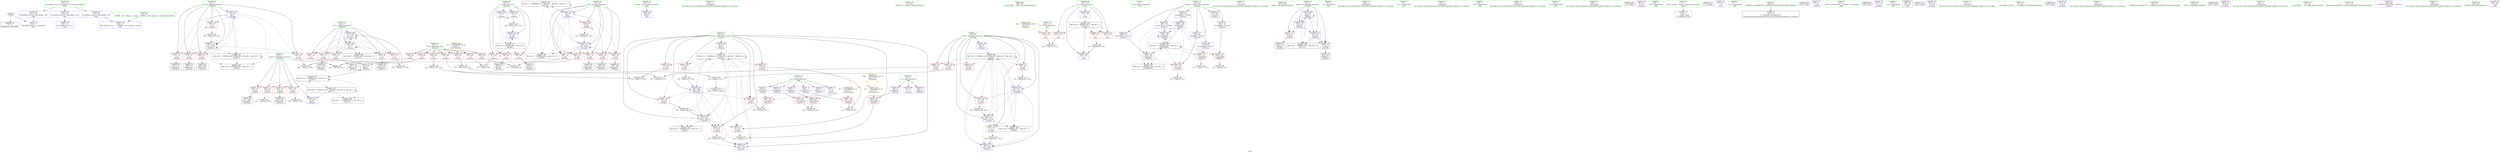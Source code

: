 digraph "SVFG" {
	label="SVFG";

	Node0x55d64bd9df20 [shape=record,color=grey,label="{NodeID: 0\nNullPtr}"];
	Node0x55d64bd9df20 -> Node0x55d64bdc18c0[style=solid];
	Node0x55d64bd9df20 -> Node0x55d64bdc8100[style=solid];
	Node0x55d64bddc060 [shape=record,color=black,label="{NodeID: 263\nMR_22V_6 = PHI(MR_22V_4, MR_22V_2, )\npts\{79 \}\n}"];
	Node0x55d64bdc9580 [shape=record,color=blue,label="{NodeID: 180\n310\<--85\nretval\<--\nmain\n}"];
	Node0x55d64bdc1180 [shape=record,color=red,label="{NodeID: 97\n127\<--60\n\<--N\n_Z5solvev\n}"];
	Node0x55d64bdc1180 -> Node0x55d64bdcecc0[style=solid];
	Node0x55d64bda2220 [shape=record,color=green,label="{NodeID: 14\n110\<--1\n\<--dummyObj\nCan only get source location for instruction, argument, global var or function.}"];
	Node0x55d64bde0a60 [shape=record,color=yellow,style=double,label="{NodeID: 277\n32V_1 = ENCHI(MR_32V_0)\npts\{10 13 \}\nFun[main]|{<s0>11|<s1>11}}"];
	Node0x55d64bde0a60:s0 -> Node0x55d64bde1820[style=dashed,color=red];
	Node0x55d64bde0a60:s1 -> Node0x55d64bde1930[style=dashed,color=red];
	Node0x55d64bdc0cc0 [shape=record,color=red,label="{NodeID: 111\n223\<--66\n\<--stars\n_Z5solvev\n}"];
	Node0x55d64bdc0cc0 -> Node0x55d64bdce240[style=solid];
	Node0x55d64bda2d10 [shape=record,color=green,label="{NodeID: 28\n57\<--58\n_Z5solvev\<--_Z5solvev_field_insensitive\n}"];
	Node0x55d64bdc6870 [shape=record,color=red,label="{NodeID: 125\n157\<--72\n\<--i5\n_Z5solvev\n}"];
	Node0x55d64bdc6870 -> Node0x55d64bdcd040[style=solid];
	Node0x55d64bdc0330 [shape=record,color=green,label="{NodeID: 42\n286\<--287\n__assert_fail\<--__assert_fail_field_insensitive\n}"];
	Node0x55d64bdccec0 [shape=record,color=grey,label="{NodeID: 222\n255 = Binary(254, 104, )\n}"];
	Node0x55d64bdccec0 -> Node0x55d64bdc93e0[style=solid];
	Node0x55d64bdc73d0 [shape=record,color=red,label="{NodeID: 139\n239\<--78\n\<--i44\n_Z5solvev\n}"];
	Node0x55d64bdc73d0 -> Node0x55d64bdc9170[style=solid];
	Node0x55d64bdc1fa0 [shape=record,color=black,label="{NodeID: 56\n144\<--143\nidxprom13\<--\n_Z5solvev\n}"];
	Node0x55d64bdce3c0 [shape=record,color=grey,label="{NodeID: 236\n323 = cmp(321, 322, )\n}"];
	Node0x55d64bdc7f30 [shape=record,color=blue,label="{NodeID: 153\n339\<--31\nllvm.global_ctors_0\<--\nGlob }"];
	Node0x55d64bdc2b00 [shape=record,color=purple,label="{NodeID: 70\n97\<--11\n\<--b\n_Z5solvev\n}"];
	Node0x55d64bdc8af0 [shape=record,color=blue,label="{NodeID: 167\n74\<--85\ni21\<--\n_Z5solvev\n}"];
	Node0x55d64bdc8af0 -> Node0x55d64bdc6940[style=dashed];
	Node0x55d64bdc8af0 -> Node0x55d64bdc6a10[style=dashed];
	Node0x55d64bdc8af0 -> Node0x55d64bdc6ae0[style=dashed];
	Node0x55d64bdc8af0 -> Node0x55d64bdc6bb0[style=dashed];
	Node0x55d64bdc8af0 -> Node0x55d64bdc6c80[style=dashed];
	Node0x55d64bdc8af0 -> Node0x55d64bdc8f00[style=dashed];
	Node0x55d64bdc8af0 -> Node0x55d64bdd8460[style=dashed];
	Node0x55d64bdc8af0 -> Node0x55d64bddb660[style=dashed];
	Node0x55d64bdc3660 [shape=record,color=purple,label="{NodeID: 84\n339\<--30\nllvm.global_ctors_0\<--llvm.global_ctors\nGlob }"];
	Node0x55d64bdc3660 -> Node0x55d64bdc7f30[style=solid];
	Node0x55d64bd9e550 [shape=record,color=green,label="{NodeID: 1\n7\<--1\n__dso_handle\<--dummyObj\nGlob }"];
	Node0x55d64bddc560 [shape=record,color=black,label="{NodeID: 264\nMR_24V_8 = PHI(MR_24V_6, MR_24V_2, )\npts\{650000 \}\n}"];
	Node0x55d64bdc9650 [shape=record,color=blue,label="{NodeID: 181\n314\<--104\nt\<--\nmain\n}"];
	Node0x55d64bdc9650 -> Node0x55d64bdd9860[style=dashed];
	Node0x55d64bdc1250 [shape=record,color=red,label="{NodeID: 98\n168\<--60\n\<--N\n_Z5solvev\n}"];
	Node0x55d64bdc1250 -> Node0x55d64bdcf140[style=solid];
	Node0x55d64bd9e270 [shape=record,color=green,label="{NodeID: 15\n111\<--1\n\<--dummyObj\nCan only get source location for instruction, argument, global var or function.}"];
	Node0x55d64bdc0d90 [shape=record,color=red,label="{NodeID: 112\n254\<--66\n\<--stars\n_Z5solvev\n}"];
	Node0x55d64bdc0d90 -> Node0x55d64bdccec0[style=solid];
	Node0x55d64bda2e10 [shape=record,color=green,label="{NodeID: 29\n60\<--61\nN\<--N_field_insensitive\n_Z5solvev\n}"];
	Node0x55d64bda2e10 -> Node0x55d64bdc3fe0[style=solid];
	Node0x55d64bda2e10 -> Node0x55d64bdc10b0[style=solid];
	Node0x55d64bda2e10 -> Node0x55d64bdc1180[style=solid];
	Node0x55d64bda2e10 -> Node0x55d64bdc1250[style=solid];
	Node0x55d64bda2e10 -> Node0x55d64bdc1320[style=solid];
	Node0x55d64bda2e10 -> Node0x55d64bdc13f0[style=solid];
	Node0x55d64bda2e10 -> Node0x55d64bdc14c0[style=solid];
	Node0x55d64bdc6940 [shape=record,color=red,label="{NodeID: 126\n167\<--74\n\<--i21\n_Z5solvev\n}"];
	Node0x55d64bdc6940 -> Node0x55d64bdcf140[style=solid];
	Node0x55d64bdc0430 [shape=record,color=green,label="{NodeID: 43\n307\<--308\nmain\<--main_field_insensitive\n}"];
	Node0x55d64bdcd040 [shape=record,color=grey,label="{NodeID: 223\n158 = Binary(157, 104, )\n}"];
	Node0x55d64bdcd040 -> Node0x55d64bdc8a20[style=solid];
	Node0x55d64bdc74a0 [shape=record,color=red,label="{NodeID: 140\n243\<--78\n\<--i44\n_Z5solvev\n}"];
	Node0x55d64bdc74a0 -> Node0x55d64bdcca40[style=solid];
	Node0x55d64bdc2070 [shape=record,color=black,label="{NodeID: 57\n162\<--161\ntobool\<--\n_Z5solvev\n}"];
	Node0x55d64bdce540 [shape=record,color=grey,label="{NodeID: 237\n89 = cmp(87, 88, )\n}"];
	Node0x55d64bdc8000 [shape=record,color=blue,label="{NodeID: 154\n340\<--32\nllvm.global_ctors_1\<--_GLOBAL__sub_I_pieguy_1_0.cpp\nGlob }"];
	Node0x55d64bdc2bd0 [shape=record,color=purple,label="{NodeID: 71\n138\<--11\narrayidx11\<--b\n_Z5solvev\n}"];
	Node0x55d64bdc2bd0 -> Node0x55d64bdc7640[style=solid];
	Node0x55d64bdd8460 [shape=record,color=black,label="{NodeID: 251\nMR_18V_2 = PHI(MR_18V_4, MR_18V_2, MR_18V_4, MR_18V_1, )\npts\{75 \}\n}"];
	Node0x55d64bdd8460 -> Node0x55d64bdc8af0[style=dashed];
	Node0x55d64bdd8460 -> Node0x55d64bdd8460[style=dashed];
	Node0x55d64bdd8460 -> Node0x55d64bddb660[style=dashed];
	Node0x55d64bdc8bc0 [shape=record,color=blue,label="{NodeID: 168\n186\<--120\narrayidx34\<--\n_Z5solvev\n}"];
	Node0x55d64bdc8bc0 -> Node0x55d64bdc7570[style=dashed];
	Node0x55d64bdc8bc0 -> Node0x55d64bdc78b0[style=dashed];
	Node0x55d64bdc8bc0 -> Node0x55d64bdc86e0[style=dashed];
	Node0x55d64bdc8bc0 -> Node0x55d64bdc9310[style=dashed];
	Node0x55d64bdc8bc0 -> Node0x55d64bddc560[style=dashed];
	Node0x55d64bdc8bc0 -> Node0x55d64bdde260[style=dashed];
	Node0x55d64bdc3760 [shape=record,color=purple,label="{NodeID: 85\n340\<--30\nllvm.global_ctors_1\<--llvm.global_ctors\nGlob }"];
	Node0x55d64bdc3760 -> Node0x55d64bdc8000[style=solid];
	Node0x55d64bd9e5e0 [shape=record,color=green,label="{NodeID: 2\n14\<--1\n.str\<--dummyObj\nGlob }"];
	Node0x55d64bdc9720 [shape=record,color=blue,label="{NodeID: 182\n314\<--331\nt\<--inc\nmain\n}"];
	Node0x55d64bdc9720 -> Node0x55d64bdd9860[style=dashed];
	Node0x55d64bdc1320 [shape=record,color=red,label="{NodeID: 99\n210\<--60\n\<--N\n_Z5solvev\n}"];
	Node0x55d64bdc1320 -> Node0x55d64bdcee40[style=solid];
	Node0x55d64bd9e340 [shape=record,color=green,label="{NodeID: 16\n120\<--1\n\<--dummyObj\nCan only get source location for instruction, argument, global var or function.}"];
	Node0x55d64bde1660 [shape=record,color=yellow,style=double,label="{NodeID: 279\n28V_1 = ENCHI(MR_28V_0)\npts\{313 \}\nFun[main]}"];
	Node0x55d64bde1660 -> Node0x55d64bdc7bf0[style=dashed];
	Node0x55d64bdc0e60 [shape=record,color=red,label="{NodeID: 113\n150\<--68\n\<--tries\n_Z5solvev\n}"];
	Node0x55d64bdc0e60 -> Node0x55d64bdcc740[style=solid];
	Node0x55d64bdbf960 [shape=record,color=green,label="{NodeID: 30\n62\<--63\ni\<--i_field_insensitive\n_Z5solvev\n}"];
	Node0x55d64bdbf960 -> Node0x55d64bdc1590[style=solid];
	Node0x55d64bdbf960 -> Node0x55d64bdc1660[style=solid];
	Node0x55d64bdbf960 -> Node0x55d64bdc1730[style=solid];
	Node0x55d64bdbf960 -> Node0x55d64bdc1800[style=solid];
	Node0x55d64bdbf960 -> Node0x55d64bdc8200[style=solid];
	Node0x55d64bdbf960 -> Node0x55d64bdc82d0[style=solid];
	Node0x55d64bdc6a10 [shape=record,color=red,label="{NodeID: 127\n171\<--74\n\<--i21\n_Z5solvev\n}"];
	Node0x55d64bdc6a10 -> Node0x55d64bdc2140[style=solid];
	Node0x55d64bdc0530 [shape=record,color=green,label="{NodeID: 44\n310\<--311\nretval\<--retval_field_insensitive\nmain\n}"];
	Node0x55d64bdc0530 -> Node0x55d64bdc9580[style=solid];
	Node0x55d64bdcd1c0 [shape=record,color=grey,label="{NodeID: 224\n331 = Binary(330, 104, )\n}"];
	Node0x55d64bdcd1c0 -> Node0x55d64bdc9720[style=solid];
	Node0x55d64bdc7570 [shape=record,color=red,label="{NodeID: 141\n133\<--132\n\<--arrayidx\n_Z5solvev\n}"];
	Node0x55d64bdc7570 -> Node0x55d64bdce9c0[style=solid];
	Node0x55d64bdc2140 [shape=record,color=black,label="{NodeID: 58\n172\<--171\nidxprom25\<--\n_Z5solvev\n}"];
	Node0x55d64bdce6c0 [shape=record,color=grey,label="{NodeID: 238\n276 = cmp(273, 275, )\n}"];
	Node0x55d64bdce6c0 -> Node0x55d64bdcc060[style=solid];
	Node0x55d64bdc8100 [shape=record,color=blue, style = dotted,label="{NodeID: 155\n341\<--3\nllvm.global_ctors_2\<--dummyVal\nGlob }"];
	Node0x55d64bdc2ca0 [shape=record,color=purple,label="{NodeID: 72\n179\<--11\narrayidx30\<--b\n_Z5solvev\n}"];
	Node0x55d64bdc2ca0 -> Node0x55d64bdc77e0[style=solid];
	Node0x55d64bdd8960 [shape=record,color=black,label="{NodeID: 252\nMR_20V_2 = PHI(MR_20V_4, MR_20V_2, MR_20V_2, MR_20V_1, )\npts\{77 \}\n}"];
	Node0x55d64bdd8960 -> Node0x55d64bdc8fd0[style=dashed];
	Node0x55d64bdd8960 -> Node0x55d64bdd8960[style=dashed];
	Node0x55d64bdd8960 -> Node0x55d64bddbb60[style=dashed];
	Node0x55d64bdc8c90 [shape=record,color=blue,label="{NodeID: 169\n66\<--189\nstars\<--inc35\n_Z5solvev\n}"];
	Node0x55d64bdc8c90 -> Node0x55d64bdc0cc0[style=dashed];
	Node0x55d64bdc8c90 -> Node0x55d64bdc0d90[style=dashed];
	Node0x55d64bdc8c90 -> Node0x55d64bdc93e0[style=dashed];
	Node0x55d64bdc8c90 -> Node0x55d64bdd7060[style=dashed];
	Node0x55d64bdc8c90 -> Node0x55d64bdda260[style=dashed];
	Node0x55d64bdc3860 [shape=record,color=purple,label="{NodeID: 86\n341\<--30\nllvm.global_ctors_2\<--llvm.global_ctors\nGlob }"];
	Node0x55d64bdc3860 -> Node0x55d64bdc8100[style=solid];
	Node0x55d64bd9e670 [shape=record,color=green,label="{NodeID: 3\n16\<--1\n.str.1\<--dummyObj\nGlob }"];
	Node0x55d64bdc13f0 [shape=record,color=red,label="{NodeID: 100\n270\<--60\n\<--N\n_Z5solvev\n}"];
	Node0x55d64bdc13f0 -> Node0x55d64bdceb40[style=solid];
	Node0x55d64bd9e410 [shape=record,color=green,label="{NodeID: 17\n154\<--1\n\<--dummyObj\nCan only get source location for instruction, argument, global var or function.}"];
	Node0x55d64bdc0f30 [shape=record,color=red,label="{NodeID: 114\n191\<--68\n\<--tries\n_Z5solvev\n}"];
	Node0x55d64bdc0f30 -> Node0x55d64bdcc8c0[style=solid];
	Node0x55d64bdbf9f0 [shape=record,color=green,label="{NodeID: 31\n64\<--65\ncurrent\<--current_field_insensitive\n_Z5solvev\n}"];
	Node0x55d64bdbf9f0 -> Node0x55d64bdc1ac0[style=solid];
	Node0x55d64bdbf9f0 -> Node0x55d64bdc3960[style=solid];
	Node0x55d64bdbf9f0 -> Node0x55d64bdc3a30[style=solid];
	Node0x55d64bdbf9f0 -> Node0x55d64bdc3b00[style=solid];
	Node0x55d64bdbf9f0 -> Node0x55d64bdc3bd0[style=solid];
	Node0x55d64bdbf9f0 -> Node0x55d64bdc3ca0[style=solid];
	Node0x55d64bdbf9f0 -> Node0x55d64bdc3d70[style=solid];
	Node0x55d64bdc6ae0 [shape=record,color=red,label="{NodeID: 128\n177\<--74\n\<--i21\n_Z5solvev\n}"];
	Node0x55d64bdc6ae0 -> Node0x55d64bdc2210[style=solid];
	Node0x55d64bdc0600 [shape=record,color=green,label="{NodeID: 45\n312\<--313\nT\<--T_field_insensitive\nmain\n}"];
	Node0x55d64bdc0600 -> Node0x55d64bdc7bf0[style=solid];
	Node0x55d64bdcd340 [shape=record,color=grey,label="{NodeID: 225\n198 = Binary(197, 104, )\n}"];
	Node0x55d64bdcd340 -> Node0x55d64bdc8f00[style=solid];
	Node0x55d64bdc7640 [shape=record,color=red,label="{NodeID: 142\n139\<--138\n\<--arrayidx11\n_Z5solvev\n}"];
	Node0x55d64bdc7640 -> Node0x55d64bdcdc40[style=solid];
	Node0x55d64bdc2210 [shape=record,color=black,label="{NodeID: 59\n178\<--177\nidxprom29\<--\n_Z5solvev\n}"];
	Node0x55d64bdce840 [shape=record,color=grey,label="{NodeID: 239\n175 = cmp(174, 104, )\n}"];
	Node0x55d64bdc8200 [shape=record,color=blue,label="{NodeID: 156\n62\<--85\ni\<--\n_Z5solvev\n}"];
	Node0x55d64bdc8200 -> Node0x55d64bdde760[style=dashed];
	Node0x55d64bdc2d70 [shape=record,color=purple,label="{NodeID: 73\n231\<--11\narrayidx58\<--b\n_Z5solvev\n}"];
	Node0x55d64bdc2d70 -> Node0x55d64bdc7a50[style=solid];
	Node0x55d64bdd8e60 [shape=record,color=black,label="{NodeID: 253\nMR_22V_2 = PHI(MR_22V_4, MR_22V_2, MR_22V_2, MR_22V_1, )\npts\{79 \}\n}"];
	Node0x55d64bdd8e60 -> Node0x55d64bdc90a0[style=dashed];
	Node0x55d64bdd8e60 -> Node0x55d64bdd8e60[style=dashed];
	Node0x55d64bdd8e60 -> Node0x55d64bddc060[style=dashed];
	Node0x55d64bdc8d60 [shape=record,color=blue,label="{NodeID: 170\n68\<--192\ntries\<--inc36\n_Z5solvev\n}"];
	Node0x55d64bdc8d60 -> Node0x55d64bdc60d0[style=dashed];
	Node0x55d64bdc8d60 -> Node0x55d64bdc94b0[style=dashed];
	Node0x55d64bdc8d60 -> Node0x55d64bdd7560[style=dashed];
	Node0x55d64bdc8d60 -> Node0x55d64bdda760[style=dashed];
	Node0x55d64bdc3960 [shape=record,color=purple,label="{NodeID: 87\n132\<--64\narrayidx\<--current\n_Z5solvev\n}"];
	Node0x55d64bdc3960 -> Node0x55d64bdc7570[style=solid];
	Node0x55d64bd9e750 [shape=record,color=green,label="{NodeID: 4\n18\<--1\n.str.2\<--dummyObj\nGlob }"];
	Node0x55d64bdc14c0 [shape=record,color=red,label="{NodeID: 101\n274\<--60\n\<--N\n_Z5solvev\n}"];
	Node0x55d64bdc14c0 -> Node0x55d64bdcd640[style=solid];
	Node0x55d64bda3260 [shape=record,color=green,label="{NodeID: 18\n206\<--1\n\<--dummyObj\nCan only get source location for instruction, argument, global var or function.}"];
	Node0x55d64bde1820 [shape=record,color=yellow,style=double,label="{NodeID: 281\n2V_1 = ENCHI(MR_2V_0)\npts\{10 \}\nFun[_Z5solvev]}"];
	Node0x55d64bde1820 -> Node0x55d64bdc7980[style=dashed];
	Node0x55d64bdc60d0 [shape=record,color=red,label="{NodeID: 115\n257\<--68\n\<--tries\n_Z5solvev\n}"];
	Node0x55d64bdc60d0 -> Node0x55d64bdccd40[style=solid];
	Node0x55d64bdbfa80 [shape=record,color=green,label="{NodeID: 32\n66\<--67\nstars\<--stars_field_insensitive\n_Z5solvev\n}"];
	Node0x55d64bdbfa80 -> Node0x55d64bdc08b0[style=solid];
	Node0x55d64bdbfa80 -> Node0x55d64bdc0980[style=solid];
	Node0x55d64bdbfa80 -> Node0x55d64bdc0a50[style=solid];
	Node0x55d64bdbfa80 -> Node0x55d64bdc0b20[style=solid];
	Node0x55d64bdbfa80 -> Node0x55d64bdc0bf0[style=solid];
	Node0x55d64bdbfa80 -> Node0x55d64bdc0cc0[style=solid];
	Node0x55d64bdbfa80 -> Node0x55d64bdc0d90[style=solid];
	Node0x55d64bdbfa80 -> Node0x55d64bdc83a0[style=solid];
	Node0x55d64bdbfa80 -> Node0x55d64bdc87b0[style=solid];
	Node0x55d64bdbfa80 -> Node0x55d64bdc8c90[style=solid];
	Node0x55d64bdbfa80 -> Node0x55d64bdc93e0[style=solid];
	Node0x55d64bdc6bb0 [shape=record,color=red,label="{NodeID: 129\n184\<--74\n\<--i21\n_Z5solvev\n}"];
	Node0x55d64bdc6bb0 -> Node0x55d64bdc22e0[style=solid];
	Node0x55d64bdc06d0 [shape=record,color=green,label="{NodeID: 46\n314\<--315\nt\<--t_field_insensitive\nmain\n}"];
	Node0x55d64bdc06d0 -> Node0x55d64bdc7cc0[style=solid];
	Node0x55d64bdc06d0 -> Node0x55d64bdc7d90[style=solid];
	Node0x55d64bdc06d0 -> Node0x55d64bdc7e60[style=solid];
	Node0x55d64bdc06d0 -> Node0x55d64bdc9650[style=solid];
	Node0x55d64bdc06d0 -> Node0x55d64bdc9720[style=solid];
	Node0x55d64bdcd4c0 [shape=record,color=grey,label="{NodeID: 226\n103 = Binary(102, 104, )\n}"];
	Node0x55d64bdcd4c0 -> Node0x55d64bdc82d0[style=solid];
	Node0x55d64bdc7710 [shape=record,color=red,label="{NodeID: 143\n174\<--173\n\<--arrayidx26\n_Z5solvev\n}"];
	Node0x55d64bdc7710 -> Node0x55d64bdce840[style=solid];
	Node0x55d64bdc22e0 [shape=record,color=black,label="{NodeID: 60\n185\<--184\nidxprom33\<--\n_Z5solvev\n}"];
	Node0x55d64bdce9c0 [shape=record,color=grey,label="{NodeID: 240\n134 = cmp(133, 85, )\n}"];
	Node0x55d64bdc82d0 [shape=record,color=blue,label="{NodeID: 157\n62\<--103\ni\<--inc\n_Z5solvev\n}"];
	Node0x55d64bdc82d0 -> Node0x55d64bdde760[style=dashed];
	Node0x55d64bdc2e40 [shape=record,color=purple,label="{NodeID: 74\n235\<--11\narrayidx60\<--b\n_Z5solvev\n}"];
	Node0x55d64bdc2e40 -> Node0x55d64bdc7b20[style=solid];
	Node0x55d64bdc8e30 [shape=record,color=blue,label="{NodeID: 171\n70\<--154\nfound\<--\n_Z5solvev\n}"];
	Node0x55d64bdc8e30 -> Node0x55d64bdc6460[style=dashed];
	Node0x55d64bdc8e30 -> Node0x55d64bdc8540[style=dashed];
	Node0x55d64bdc8e30 -> Node0x55d64bddac60[style=dashed];
	Node0x55d64bdc3a30 [shape=record,color=purple,label="{NodeID: 88\n145\<--64\narrayidx14\<--current\n_Z5solvev\n}"];
	Node0x55d64bdc3a30 -> Node0x55d64bdc86e0[style=solid];
	Node0x55d64bd9e7e0 [shape=record,color=green,label="{NodeID: 5\n20\<--1\n.str.3\<--dummyObj\nGlob }"];
	Node0x55d64bdc1590 [shape=record,color=red,label="{NodeID: 102\n87\<--62\n\<--i\n_Z5solvev\n}"];
	Node0x55d64bdc1590 -> Node0x55d64bdce540[style=solid];
	Node0x55d64bda3330 [shape=record,color=green,label="{NodeID: 19\n285\<--1\n\<--dummyObj\nCan only get source location for instruction, argument, global var or function.}"];
	Node0x55d64bde1930 [shape=record,color=yellow,style=double,label="{NodeID: 282\n4V_1 = ENCHI(MR_4V_0)\npts\{13 \}\nFun[_Z5solvev]}"];
	Node0x55d64bde1930 -> Node0x55d64bdc7640[style=dashed];
	Node0x55d64bde1930 -> Node0x55d64bdc77e0[style=dashed];
	Node0x55d64bde1930 -> Node0x55d64bdc7a50[style=dashed];
	Node0x55d64bde1930 -> Node0x55d64bdc7b20[style=dashed];
	Node0x55d64bdc6160 [shape=record,color=red,label="{NodeID: 116\n266\<--68\n\<--tries\n_Z5solvev\n}"];
	Node0x55d64bdbfb50 [shape=record,color=green,label="{NodeID: 33\n68\<--69\ntries\<--tries_field_insensitive\n_Z5solvev\n}"];
	Node0x55d64bdbfb50 -> Node0x55d64bdc0e60[style=solid];
	Node0x55d64bdbfb50 -> Node0x55d64bdc0f30[style=solid];
	Node0x55d64bdbfb50 -> Node0x55d64bdc60d0[style=solid];
	Node0x55d64bdbfb50 -> Node0x55d64bdc6160[style=solid];
	Node0x55d64bdbfb50 -> Node0x55d64bdc61f0[style=solid];
	Node0x55d64bdbfb50 -> Node0x55d64bdc62c0[style=solid];
	Node0x55d64bdbfb50 -> Node0x55d64bdc8470[style=solid];
	Node0x55d64bdbfb50 -> Node0x55d64bdc8880[style=solid];
	Node0x55d64bdbfb50 -> Node0x55d64bdc8d60[style=solid];
	Node0x55d64bdbfb50 -> Node0x55d64bdc94b0[style=solid];
	Node0x55d64bdc6c80 [shape=record,color=red,label="{NodeID: 130\n197\<--74\n\<--i21\n_Z5solvev\n}"];
	Node0x55d64bdc6c80 -> Node0x55d64bdcd340[style=solid];
	Node0x55d64bdc07a0 [shape=record,color=green,label="{NodeID: 47\n32\<--335\n_GLOBAL__sub_I_pieguy_1_0.cpp\<--_GLOBAL__sub_I_pieguy_1_0.cpp_field_insensitive\n}"];
	Node0x55d64bdc07a0 -> Node0x55d64bdc8000[style=solid];
	Node0x55d64bdf0610 [shape=record,color=black,label="{NodeID: 310\n81 = PHI()\n}"];
	Node0x55d64bdcd640 [shape=record,color=grey,label="{NodeID: 227\n275 = Binary(120, 274, )\n}"];
	Node0x55d64bdcd640 -> Node0x55d64bdce6c0[style=solid];
	Node0x55d64bdc77e0 [shape=record,color=red,label="{NodeID: 144\n180\<--179\n\<--arrayidx30\n_Z5solvev\n}"];
	Node0x55d64bdc77e0 -> Node0x55d64bdcddc0[style=solid];
	Node0x55d64bdc23b0 [shape=record,color=black,label="{NodeID: 61\n202\<--201\ntobool41\<--\n_Z5solvev\n}"];
	Node0x55d64bdceb40 [shape=record,color=grey,label="{NodeID: 241\n271 = cmp(269, 270, )\n}"];
	Node0x55d64bdc83a0 [shape=record,color=blue,label="{NodeID: 158\n66\<--85\nstars\<--\n_Z5solvev\n}"];
	Node0x55d64bdc83a0 -> Node0x55d64bdd7060[style=dashed];
	Node0x55d64bdc2f10 [shape=record,color=purple,label="{NodeID: 75\n80\<--14\n\<--.str\n_Z5solvev\n}"];
	Node0x55d64bdd9860 [shape=record,color=black,label="{NodeID: 255\nMR_30V_3 = PHI(MR_30V_4, MR_30V_2, )\npts\{315 \}\n}"];
	Node0x55d64bdd9860 -> Node0x55d64bdc7cc0[style=dashed];
	Node0x55d64bdd9860 -> Node0x55d64bdc7d90[style=dashed];
	Node0x55d64bdd9860 -> Node0x55d64bdc7e60[style=dashed];
	Node0x55d64bdd9860 -> Node0x55d64bdc9720[style=dashed];
	Node0x55d64bdc8f00 [shape=record,color=blue,label="{NodeID: 172\n74\<--198\ni21\<--inc39\n_Z5solvev\n}"];
	Node0x55d64bdc8f00 -> Node0x55d64bdc6940[style=dashed];
	Node0x55d64bdc8f00 -> Node0x55d64bdc6a10[style=dashed];
	Node0x55d64bdc8f00 -> Node0x55d64bdc6ae0[style=dashed];
	Node0x55d64bdc8f00 -> Node0x55d64bdc6bb0[style=dashed];
	Node0x55d64bdc8f00 -> Node0x55d64bdc6c80[style=dashed];
	Node0x55d64bdc8f00 -> Node0x55d64bdc8f00[style=dashed];
	Node0x55d64bdc8f00 -> Node0x55d64bdd8460[style=dashed];
	Node0x55d64bdc8f00 -> Node0x55d64bddb660[style=dashed];
	Node0x55d64bdc3b00 [shape=record,color=purple,label="{NodeID: 89\n173\<--64\narrayidx26\<--current\n_Z5solvev\n}"];
	Node0x55d64bdc3b00 -> Node0x55d64bdc7710[style=solid];
	Node0x55d64bd9e870 [shape=record,color=green,label="{NodeID: 6\n22\<--1\n.str.4\<--dummyObj\nGlob }"];
	Node0x55d64bdde260 [shape=record,color=black,label="{NodeID: 269\nMR_24V_4 = PHI(MR_24V_3, MR_24V_2, )\npts\{650000 \}\n}"];
	Node0x55d64bdde260 -> Node0x55d64bdc7570[style=dashed];
	Node0x55d64bdde260 -> Node0x55d64bdc7710[style=dashed];
	Node0x55d64bdde260 -> Node0x55d64bdc78b0[style=dashed];
	Node0x55d64bdde260 -> Node0x55d64bdc86e0[style=dashed];
	Node0x55d64bdde260 -> Node0x55d64bdc8bc0[style=dashed];
	Node0x55d64bdde260 -> Node0x55d64bdc9310[style=dashed];
	Node0x55d64bdde260 -> Node0x55d64bddc560[style=dashed];
	Node0x55d64bdde260 -> Node0x55d64bdde260[style=dashed];
	Node0x55d64bdc1660 [shape=record,color=red,label="{NodeID: 103\n91\<--62\n\<--i\n_Z5solvev\n}"];
	Node0x55d64bdc1660 -> Node0x55d64bdc1c60[style=solid];
	Node0x55d64bda3400 [shape=record,color=green,label="{NodeID: 20\n4\<--6\n_ZStL8__ioinit\<--_ZStL8__ioinit_field_insensitive\nGlob }"];
	Node0x55d64bda3400 -> Node0x55d64bdc2890[style=solid];
	Node0x55d64bde1a10 [shape=record,color=yellow,style=double,label="{NodeID: 283\n6V_1 = ENCHI(MR_6V_0)\npts\{61 \}\nFun[_Z5solvev]}"];
	Node0x55d64bde1a10 -> Node0x55d64bdc3fe0[style=dashed];
	Node0x55d64bde1a10 -> Node0x55d64bdc10b0[style=dashed];
	Node0x55d64bde1a10 -> Node0x55d64bdc1180[style=dashed];
	Node0x55d64bde1a10 -> Node0x55d64bdc1250[style=dashed];
	Node0x55d64bde1a10 -> Node0x55d64bdc1320[style=dashed];
	Node0x55d64bde1a10 -> Node0x55d64bdc13f0[style=dashed];
	Node0x55d64bde1a10 -> Node0x55d64bdc14c0[style=dashed];
	Node0x55d64bdc61f0 [shape=record,color=red,label="{NodeID: 117\n269\<--68\n\<--tries\n_Z5solvev\n}"];
	Node0x55d64bdc61f0 -> Node0x55d64bdceb40[style=solid];
	Node0x55d64bdbfc20 [shape=record,color=green,label="{NodeID: 34\n70\<--71\nfound\<--found_field_insensitive\n_Z5solvev\n}"];
	Node0x55d64bdbfc20 -> Node0x55d64bdc6390[style=solid];
	Node0x55d64bdbfc20 -> Node0x55d64bdc6460[style=solid];
	Node0x55d64bdbfc20 -> Node0x55d64bdc8540[style=solid];
	Node0x55d64bdbfc20 -> Node0x55d64bdc8950[style=solid];
	Node0x55d64bdbfc20 -> Node0x55d64bdc8e30[style=solid];
	Node0x55d64bdc6d50 [shape=record,color=red,label="{NodeID: 131\n226\<--76\n\<--good\n_Z5solvev\n}"];
	Node0x55d64bdc6d50 -> Node0x55d64bdce0c0[style=solid];
	Node0x55d64bdc18c0 [shape=record,color=black,label="{NodeID: 48\n2\<--3\ndummyVal\<--dummyVal\n}"];
	Node0x55d64bdf0710 [shape=record,color=black,label="{NodeID: 311\n42 = PHI()\n}"];
	Node0x55d64bdcd7c0 [shape=record,color=grey,label="{NodeID: 228\n119 = Binary(120, 118, )\n}"];
	Node0x55d64bdcd7c0 -> Node0x55d64bdcefc0[style=solid];
	Node0x55d64bdc78b0 [shape=record,color=red,label="{NodeID: 145\n216\<--215\n\<--arrayidx49\n_Z5solvev\n}"];
	Node0x55d64bdc78b0 -> Node0x55d64bdcd940[style=solid];
	Node0x55d64bdc2480 [shape=record,color=black,label="{NodeID: 62\n214\<--213\nidxprom48\<--\n_Z5solvev\n}"];
	Node0x55d64bdcecc0 [shape=record,color=grey,label="{NodeID: 242\n128 = cmp(126, 127, )\n}"];
	Node0x55d64bdc8470 [shape=record,color=blue,label="{NodeID: 159\n68\<--85\ntries\<--\n_Z5solvev\n}"];
	Node0x55d64bdc8470 -> Node0x55d64bdd7560[style=dashed];
	Node0x55d64bdc2fe0 [shape=record,color=purple,label="{NodeID: 76\n317\<--14\n\<--.str\nmain\n}"];
	Node0x55d64bdc8fd0 [shape=record,color=blue,label="{NodeID: 173\n76\<--206\ngood\<--\n_Z5solvev\n}"];
	Node0x55d64bdc8fd0 -> Node0x55d64bddec60[style=dashed];
	Node0x55d64bdc3bd0 [shape=record,color=purple,label="{NodeID: 90\n186\<--64\narrayidx34\<--current\n_Z5solvev\n}"];
	Node0x55d64bdc3bd0 -> Node0x55d64bdc8bc0[style=solid];
	Node0x55d64bd9e900 [shape=record,color=green,label="{NodeID: 7\n24\<--1\n.str.5\<--dummyObj\nGlob }"];
	Node0x55d64bdde760 [shape=record,color=black,label="{NodeID: 270\nMR_8V_3 = PHI(MR_8V_4, MR_8V_2, )\npts\{63 \}\n}"];
	Node0x55d64bdde760 -> Node0x55d64bdc1590[style=dashed];
	Node0x55d64bdde760 -> Node0x55d64bdc1660[style=dashed];
	Node0x55d64bdde760 -> Node0x55d64bdc1730[style=dashed];
	Node0x55d64bdde760 -> Node0x55d64bdc1800[style=dashed];
	Node0x55d64bdde760 -> Node0x55d64bdc82d0[style=dashed];
	Node0x55d64bdc1730 [shape=record,color=red,label="{NodeID: 104\n95\<--62\n\<--i\n_Z5solvev\n}"];
	Node0x55d64bdc1730 -> Node0x55d64bdc1d30[style=solid];
	Node0x55d64bda34d0 [shape=record,color=green,label="{NodeID: 21\n8\<--10\na\<--a_field_insensitive\nGlob }"];
	Node0x55d64bda34d0 -> Node0x55d64bdc2960[style=solid];
	Node0x55d64bda34d0 -> Node0x55d64bdc2a30[style=solid];
	Node0x55d64bda34d0 -> Node0x55d64bdc3e40[style=solid];
	Node0x55d64bdc62c0 [shape=record,color=red,label="{NodeID: 118\n273\<--68\n\<--tries\n_Z5solvev\n}"];
	Node0x55d64bdc62c0 -> Node0x55d64bdce6c0[style=solid];
	Node0x55d64bdbfcf0 [shape=record,color=green,label="{NodeID: 35\n72\<--73\ni5\<--i5_field_insensitive\n_Z5solvev\n}"];
	Node0x55d64bdbfcf0 -> Node0x55d64bdc6530[style=solid];
	Node0x55d64bdbfcf0 -> Node0x55d64bdc6600[style=solid];
	Node0x55d64bdbfcf0 -> Node0x55d64bdc66d0[style=solid];
	Node0x55d64bdbfcf0 -> Node0x55d64bdc67a0[style=solid];
	Node0x55d64bdbfcf0 -> Node0x55d64bdc6870[style=solid];
	Node0x55d64bdbfcf0 -> Node0x55d64bdc8610[style=solid];
	Node0x55d64bdbfcf0 -> Node0x55d64bdc8a20[style=solid];
	Node0x55d64bdcc060 [shape=record,color=black,label="{NodeID: 215\n278 = PHI(111, 276, )\n}"];
	Node0x55d64bdc6e20 [shape=record,color=red,label="{NodeID: 132\n233\<--76\n\<--good\n_Z5solvev\n}"];
	Node0x55d64bdc6e20 -> Node0x55d64bdc26f0[style=solid];
	Node0x55d64bdc19c0 [shape=record,color=black,label="{NodeID: 49\n43\<--44\n\<--_ZNSt8ios_base4InitD1Ev\nCan only get source location for instruction, argument, global var or function.}"];
	Node0x55d64bdf0ef0 [shape=record,color=black,label="{NodeID: 312\n100 = PHI()\n}"];
	Node0x55d64bdcd940 [shape=record,color=grey,label="{NodeID: 229\n217 = cmp(216, 85, )\n}"];
	Node0x55d64bdc7980 [shape=record,color=red,label="{NodeID: 146\n222\<--221\n\<--arrayidx53\n_Z5solvev\n}"];
	Node0x55d64bdc7980 -> Node0x55d64bdce240[style=solid];
	Node0x55d64bdc2550 [shape=record,color=black,label="{NodeID: 63\n220\<--219\nidxprom52\<--\n_Z5solvev\n}"];
	Node0x55d64bdcee40 [shape=record,color=grey,label="{NodeID: 243\n211 = cmp(209, 210, )\n}"];
	Node0x55d64bdc8540 [shape=record,color=blue,label="{NodeID: 160\n70\<--109\nfound\<--\n_Z5solvev\n}"];
	Node0x55d64bdc8540 -> Node0x55d64bdc6390[style=dashed];
	Node0x55d64bdc8540 -> Node0x55d64bdc6460[style=dashed];
	Node0x55d64bdc8540 -> Node0x55d64bdc8540[style=dashed];
	Node0x55d64bdc8540 -> Node0x55d64bdc8950[style=dashed];
	Node0x55d64bdc8540 -> Node0x55d64bdc8e30[style=dashed];
	Node0x55d64bdc8540 -> Node0x55d64bddac60[style=dashed];
	Node0x55d64bdc30b0 [shape=record,color=purple,label="{NodeID: 77\n99\<--16\n\<--.str.1\n_Z5solvev\n}"];
	Node0x55d64bdda260 [shape=record,color=black,label="{NodeID: 257\nMR_10V_9 = PHI(MR_10V_7, MR_10V_3, )\npts\{67 \}\n}"];
	Node0x55d64bdc90a0 [shape=record,color=blue,label="{NodeID: 174\n78\<--85\ni44\<--\n_Z5solvev\n}"];
	Node0x55d64bdc90a0 -> Node0x55d64bdc7090[style=dashed];
	Node0x55d64bdc90a0 -> Node0x55d64bdc7160[style=dashed];
	Node0x55d64bdc90a0 -> Node0x55d64bdc7230[style=dashed];
	Node0x55d64bdc90a0 -> Node0x55d64bdc7300[style=dashed];
	Node0x55d64bdc90a0 -> Node0x55d64bdc73d0[style=dashed];
	Node0x55d64bdc90a0 -> Node0x55d64bdc74a0[style=dashed];
	Node0x55d64bdc90a0 -> Node0x55d64bdc9240[style=dashed];
	Node0x55d64bdc90a0 -> Node0x55d64bdd8e60[style=dashed];
	Node0x55d64bdc90a0 -> Node0x55d64bddc060[style=dashed];
	Node0x55d64bdc3ca0 [shape=record,color=purple,label="{NodeID: 91\n215\<--64\narrayidx49\<--current\n_Z5solvev\n}"];
	Node0x55d64bdc3ca0 -> Node0x55d64bdc78b0[style=solid];
	Node0x55d64bda39a0 [shape=record,color=green,label="{NodeID: 8\n26\<--1\n__PRETTY_FUNCTION__._Z5solvev\<--dummyObj\nGlob }"];
	Node0x55d64bddec60 [shape=record,color=black,label="{NodeID: 271\nMR_20V_4 = PHI(MR_20V_6, MR_20V_3, )\npts\{77 \}\n}"];
	Node0x55d64bddec60 -> Node0x55d64bdc6d50[style=dashed];
	Node0x55d64bddec60 -> Node0x55d64bdc6e20[style=dashed];
	Node0x55d64bddec60 -> Node0x55d64bdc6ef0[style=dashed];
	Node0x55d64bddec60 -> Node0x55d64bdc6fc0[style=dashed];
	Node0x55d64bddec60 -> Node0x55d64bdc9170[style=dashed];
	Node0x55d64bddec60 -> Node0x55d64bdd8960[style=dashed];
	Node0x55d64bddec60 -> Node0x55d64bddbb60[style=dashed];
	Node0x55d64bddec60 -> Node0x55d64bddec60[style=dashed];
	Node0x55d64bdc1800 [shape=record,color=red,label="{NodeID: 105\n102\<--62\n\<--i\n_Z5solvev\n}"];
	Node0x55d64bdc1800 -> Node0x55d64bdcd4c0[style=solid];
	Node0x55d64bda3c70 [shape=record,color=green,label="{NodeID: 22\n11\<--13\nb\<--b_field_insensitive\nGlob }"];
	Node0x55d64bda3c70 -> Node0x55d64bdc2b00[style=solid];
	Node0x55d64bda3c70 -> Node0x55d64bdc2bd0[style=solid];
	Node0x55d64bda3c70 -> Node0x55d64bdc2ca0[style=solid];
	Node0x55d64bda3c70 -> Node0x55d64bdc2d70[style=solid];
	Node0x55d64bda3c70 -> Node0x55d64bdc2e40[style=solid];
	Node0x55d64bda3c70 -> Node0x55d64bdc3f10[style=solid];
	Node0x55d64bdc6390 [shape=record,color=red,label="{NodeID: 119\n161\<--70\n\<--found\n_Z5solvev\n}"];
	Node0x55d64bdc6390 -> Node0x55d64bdc2070[style=solid];
	Node0x55d64bdbfdc0 [shape=record,color=green,label="{NodeID: 36\n74\<--75\ni21\<--i21_field_insensitive\n_Z5solvev\n}"];
	Node0x55d64bdbfdc0 -> Node0x55d64bdc6940[style=solid];
	Node0x55d64bdbfdc0 -> Node0x55d64bdc6a10[style=solid];
	Node0x55d64bdbfdc0 -> Node0x55d64bdc6ae0[style=solid];
	Node0x55d64bdbfdc0 -> Node0x55d64bdc6bb0[style=solid];
	Node0x55d64bdbfdc0 -> Node0x55d64bdc6c80[style=solid];
	Node0x55d64bdbfdc0 -> Node0x55d64bdc8af0[style=solid];
	Node0x55d64bdbfdc0 -> Node0x55d64bdc8f00[style=solid];
	Node0x55d64bdcc5c0 [shape=record,color=grey,label="{NodeID: 216\n148 = Binary(147, 120, )\n}"];
	Node0x55d64bdcc5c0 -> Node0x55d64bdc87b0[style=solid];
	Node0x55d64bdc6ef0 [shape=record,color=red,label="{NodeID: 133\n247\<--76\n\<--good\n_Z5solvev\n}"];
	Node0x55d64bdc6ef0 -> Node0x55d64bdcdf40[style=solid];
	Node0x55d64bdc1ac0 [shape=record,color=black,label="{NodeID: 50\n107\<--64\n\<--current\n_Z5solvev\n}"];
	Node0x55d64bdf0ff0 [shape=record,color=black,label="{NodeID: 313\n262 = PHI()\n}"];
	Node0x55d64bdcdac0 [shape=record,color=grey,label="{NodeID: 230\n237 = cmp(232, 236, )\n}"];
	Node0x55d64bdc7a50 [shape=record,color=red,label="{NodeID: 147\n232\<--231\n\<--arrayidx58\n_Z5solvev\n}"];
	Node0x55d64bdc7a50 -> Node0x55d64bdcdac0[style=solid];
	Node0x55d64bdc2620 [shape=record,color=black,label="{NodeID: 64\n230\<--229\nidxprom57\<--\n_Z5solvev\n}"];
	Node0x55d64bdcefc0 [shape=record,color=grey,label="{NodeID: 244\n121 = cmp(117, 119, )\n}"];
	Node0x55d64bdc8610 [shape=record,color=blue,label="{NodeID: 161\n72\<--85\ni5\<--\n_Z5solvev\n}"];
	Node0x55d64bdc8610 -> Node0x55d64bdc6530[style=dashed];
	Node0x55d64bdc8610 -> Node0x55d64bdc6600[style=dashed];
	Node0x55d64bdc8610 -> Node0x55d64bdc66d0[style=dashed];
	Node0x55d64bdc8610 -> Node0x55d64bdc67a0[style=dashed];
	Node0x55d64bdc8610 -> Node0x55d64bdc6870[style=dashed];
	Node0x55d64bdc8610 -> Node0x55d64bdc8610[style=dashed];
	Node0x55d64bdc8610 -> Node0x55d64bdc8a20[style=dashed];
	Node0x55d64bdc8610 -> Node0x55d64bddb160[style=dashed];
	Node0x55d64bdc3180 [shape=record,color=purple,label="{NodeID: 78\n261\<--18\n\<--.str.2\n_Z5solvev\n}"];
	Node0x55d64bdda760 [shape=record,color=black,label="{NodeID: 258\nMR_12V_9 = PHI(MR_12V_7, MR_12V_3, )\npts\{69 \}\n}"];
	Node0x55d64bdc9170 [shape=record,color=blue,label="{NodeID: 175\n76\<--239\ngood\<--\n_Z5solvev\n}"];
	Node0x55d64bdc9170 -> Node0x55d64bddec60[style=dashed];
	Node0x55d64bdc3d70 [shape=record,color=purple,label="{NodeID: 92\n252\<--64\narrayidx70\<--current\n_Z5solvev\n}"];
	Node0x55d64bdc3d70 -> Node0x55d64bdc9310[style=solid];
	Node0x55d64bda3a30 [shape=record,color=green,label="{NodeID: 9\n28\<--1\n.str.6\<--dummyObj\nGlob }"];
	Node0x55d64bdc08b0 [shape=record,color=red,label="{NodeID: 106\n117\<--66\n\<--stars\n_Z5solvev\n}"];
	Node0x55d64bdc08b0 -> Node0x55d64bdcefc0[style=solid];
	Node0x55d64bda3d40 [shape=record,color=green,label="{NodeID: 23\n30\<--34\nllvm.global_ctors\<--llvm.global_ctors_field_insensitive\nGlob }"];
	Node0x55d64bda3d40 -> Node0x55d64bdc3660[style=solid];
	Node0x55d64bda3d40 -> Node0x55d64bdc3760[style=solid];
	Node0x55d64bda3d40 -> Node0x55d64bdc3860[style=solid];
	Node0x55d64bdc6460 [shape=record,color=red,label="{NodeID: 120\n201\<--70\n\<--found\n_Z5solvev\n}"];
	Node0x55d64bdc6460 -> Node0x55d64bdc23b0[style=solid];
	Node0x55d64bdbfe90 [shape=record,color=green,label="{NodeID: 37\n76\<--77\ngood\<--good_field_insensitive\n_Z5solvev\n}"];
	Node0x55d64bdbfe90 -> Node0x55d64bdc6d50[style=solid];
	Node0x55d64bdbfe90 -> Node0x55d64bdc6e20[style=solid];
	Node0x55d64bdbfe90 -> Node0x55d64bdc6ef0[style=solid];
	Node0x55d64bdbfe90 -> Node0x55d64bdc6fc0[style=solid];
	Node0x55d64bdbfe90 -> Node0x55d64bdc8fd0[style=solid];
	Node0x55d64bdbfe90 -> Node0x55d64bdc9170[style=solid];
	Node0x55d64bdcc740 [shape=record,color=grey,label="{NodeID: 217\n151 = Binary(150, 104, )\n}"];
	Node0x55d64bdcc740 -> Node0x55d64bdc8880[style=solid];
	Node0x55d64bdc6fc0 [shape=record,color=red,label="{NodeID: 134\n250\<--76\n\<--good\n_Z5solvev\n}"];
	Node0x55d64bdc6fc0 -> Node0x55d64bdc27c0[style=solid];
	Node0x55d64bdc1b90 [shape=record,color=black,label="{NodeID: 51\n309\<--85\nmain_ret\<--\nmain\n}"];
	Node0x55d64bdf10f0 [shape=record,color=black,label="{NodeID: 314\n268 = PHI()\n}"];
	Node0x55d64bdcdc40 [shape=record,color=grey,label="{NodeID: 231\n141 = cmp(139, 140, )\n}"];
	Node0x55d64bdc7b20 [shape=record,color=red,label="{NodeID: 148\n236\<--235\n\<--arrayidx60\n_Z5solvev\n}"];
	Node0x55d64bdc7b20 -> Node0x55d64bdcdac0[style=solid];
	Node0x55d64bdc26f0 [shape=record,color=black,label="{NodeID: 65\n234\<--233\nidxprom59\<--\n_Z5solvev\n}"];
	Node0x55d64bdcf140 [shape=record,color=grey,label="{NodeID: 245\n169 = cmp(167, 168, )\n}"];
	Node0x55d64bdc86e0 [shape=record,color=blue,label="{NodeID: 162\n145\<--120\narrayidx14\<--\n_Z5solvev\n}"];
	Node0x55d64bdc86e0 -> Node0x55d64bdde260[style=dashed];
	Node0x55d64bdc3250 [shape=record,color=purple,label="{NodeID: 79\n267\<--20\n\<--.str.3\n_Z5solvev\n}"];
	Node0x55d64bddac60 [shape=record,color=black,label="{NodeID: 259\nMR_14V_8 = PHI(MR_14V_7, MR_14V_2, )\npts\{71 \}\n}"];
	Node0x55d64bdc9240 [shape=record,color=blue,label="{NodeID: 176\n78\<--244\ni44\<--inc65\n_Z5solvev\n}"];
	Node0x55d64bdc9240 -> Node0x55d64bdc7090[style=dashed];
	Node0x55d64bdc9240 -> Node0x55d64bdc7160[style=dashed];
	Node0x55d64bdc9240 -> Node0x55d64bdc7230[style=dashed];
	Node0x55d64bdc9240 -> Node0x55d64bdc7300[style=dashed];
	Node0x55d64bdc9240 -> Node0x55d64bdc73d0[style=dashed];
	Node0x55d64bdc9240 -> Node0x55d64bdc74a0[style=dashed];
	Node0x55d64bdc9240 -> Node0x55d64bdc9240[style=dashed];
	Node0x55d64bdc9240 -> Node0x55d64bdd8e60[style=dashed];
	Node0x55d64bdc9240 -> Node0x55d64bddc060[style=dashed];
	Node0x55d64bdc3e40 [shape=record,color=purple,label="{NodeID: 93\n94\<--8\nadd.ptr\<--a\n_Z5solvev\n}"];
	Node0x55d64bda3ac0 [shape=record,color=green,label="{NodeID: 10\n31\<--1\n\<--dummyObj\nCan only get source location for instruction, argument, global var or function.}"];
	Node0x55d64bdc0980 [shape=record,color=red,label="{NodeID: 107\n140\<--66\n\<--stars\n_Z5solvev\n}"];
	Node0x55d64bdc0980 -> Node0x55d64bdcdc40[style=solid];
	Node0x55d64bda3e10 [shape=record,color=green,label="{NodeID: 24\n35\<--36\n__cxx_global_var_init\<--__cxx_global_var_init_field_insensitive\n}"];
	Node0x55d64bdc6530 [shape=record,color=red,label="{NodeID: 121\n126\<--72\n\<--i5\n_Z5solvev\n}"];
	Node0x55d64bdc6530 -> Node0x55d64bdcecc0[style=solid];
	Node0x55d64bdbff60 [shape=record,color=green,label="{NodeID: 38\n78\<--79\ni44\<--i44_field_insensitive\n_Z5solvev\n}"];
	Node0x55d64bdbff60 -> Node0x55d64bdc7090[style=solid];
	Node0x55d64bdbff60 -> Node0x55d64bdc7160[style=solid];
	Node0x55d64bdbff60 -> Node0x55d64bdc7230[style=solid];
	Node0x55d64bdbff60 -> Node0x55d64bdc7300[style=solid];
	Node0x55d64bdbff60 -> Node0x55d64bdc73d0[style=solid];
	Node0x55d64bdbff60 -> Node0x55d64bdc74a0[style=solid];
	Node0x55d64bdbff60 -> Node0x55d64bdc90a0[style=solid];
	Node0x55d64bdbff60 -> Node0x55d64bdc9240[style=solid];
	Node0x55d64bdcc8c0 [shape=record,color=grey,label="{NodeID: 218\n192 = Binary(191, 104, )\n}"];
	Node0x55d64bdcc8c0 -> Node0x55d64bdc8d60[style=solid];
	Node0x55d64bdc7090 [shape=record,color=red,label="{NodeID: 135\n209\<--78\n\<--i44\n_Z5solvev\n}"];
	Node0x55d64bdc7090 -> Node0x55d64bdcee40[style=solid];
	Node0x55d64bdc1c60 [shape=record,color=black,label="{NodeID: 52\n92\<--91\nidx.ext\<--\n_Z5solvev\n}"];
	Node0x55d64bdf11f0 [shape=record,color=black,label="{NodeID: 315\n318 = PHI()\n}"];
	Node0x55d64bdcddc0 [shape=record,color=grey,label="{NodeID: 232\n182 = cmp(180, 181, )\n}"];
	Node0x55d64bdc7bf0 [shape=record,color=red,label="{NodeID: 149\n322\<--312\n\<--T\nmain\n}"];
	Node0x55d64bdc7bf0 -> Node0x55d64bdce3c0[style=solid];
	Node0x55d64bdc27c0 [shape=record,color=black,label="{NodeID: 66\n251\<--250\nidxprom69\<--\n_Z5solvev\n}"];
	Node0x55d64bdc87b0 [shape=record,color=blue,label="{NodeID: 163\n66\<--148\nstars\<--add\n_Z5solvev\n}"];
	Node0x55d64bdc87b0 -> Node0x55d64bdc0b20[style=dashed];
	Node0x55d64bdc87b0 -> Node0x55d64bdc0bf0[style=dashed];
	Node0x55d64bdc87b0 -> Node0x55d64bdc0cc0[style=dashed];
	Node0x55d64bdc87b0 -> Node0x55d64bdc0d90[style=dashed];
	Node0x55d64bdc87b0 -> Node0x55d64bdc8c90[style=dashed];
	Node0x55d64bdc87b0 -> Node0x55d64bdc93e0[style=dashed];
	Node0x55d64bdc87b0 -> Node0x55d64bdd7060[style=dashed];
	Node0x55d64bdc87b0 -> Node0x55d64bdda260[style=dashed];
	Node0x55d64bdc3320 [shape=record,color=purple,label="{NodeID: 80\n281\<--22\n\<--.str.4\n_Z5solvev\n}"];
	Node0x55d64bddb160 [shape=record,color=black,label="{NodeID: 260\nMR_16V_6 = PHI(MR_16V_4, MR_16V_2, )\npts\{73 \}\n}"];
	Node0x55d64bdc9310 [shape=record,color=blue,label="{NodeID: 177\n252\<--104\narrayidx70\<--\n_Z5solvev\n}"];
	Node0x55d64bdc9310 -> Node0x55d64bdc7570[style=dashed];
	Node0x55d64bdc9310 -> Node0x55d64bdc86e0[style=dashed];
	Node0x55d64bdc9310 -> Node0x55d64bddc560[style=dashed];
	Node0x55d64bdc9310 -> Node0x55d64bdde260[style=dashed];
	Node0x55d64bdc3f10 [shape=record,color=purple,label="{NodeID: 94\n98\<--11\nadd.ptr2\<--b\n_Z5solvev\n}"];
	Node0x55d64bda3b50 [shape=record,color=green,label="{NodeID: 11\n85\<--1\n\<--dummyObj\nCan only get source location for instruction, argument, global var or function.}"];
	Node0x55d64bdc0a50 [shape=record,color=red,label="{NodeID: 108\n147\<--66\n\<--stars\n_Z5solvev\n}"];
	Node0x55d64bdc0a50 -> Node0x55d64bdcc5c0[style=solid];
	Node0x55d64bda3ee0 [shape=record,color=green,label="{NodeID: 25\n39\<--40\n_ZNSt8ios_base4InitC1Ev\<--_ZNSt8ios_base4InitC1Ev_field_insensitive\n}"];
	Node0x55d64bdc6600 [shape=record,color=red,label="{NodeID: 122\n130\<--72\n\<--i5\n_Z5solvev\n}"];
	Node0x55d64bdc6600 -> Node0x55d64bdc1e00[style=solid];
	Node0x55d64bdc0030 [shape=record,color=green,label="{NodeID: 39\n82\<--83\nscanf\<--scanf_field_insensitive\n}"];
	Node0x55d64bdcca40 [shape=record,color=grey,label="{NodeID: 219\n244 = Binary(243, 104, )\n}"];
	Node0x55d64bdcca40 -> Node0x55d64bdc9240[style=solid];
	Node0x55d64bdc7160 [shape=record,color=red,label="{NodeID: 136\n213\<--78\n\<--i44\n_Z5solvev\n}"];
	Node0x55d64bdc7160 -> Node0x55d64bdc2480[style=solid];
	Node0x55d64bdc1d30 [shape=record,color=black,label="{NodeID: 53\n96\<--95\nidx.ext1\<--\n_Z5solvev\n}"];
	Node0x55d64bdf14a0 [shape=record,color=black,label="{NodeID: 316\n327 = PHI()\n}"];
	Node0x55d64bdcdf40 [shape=record,color=grey,label="{NodeID: 233\n248 = cmp(247, 206, )\n}"];
	Node0x55d64bdc7cc0 [shape=record,color=red,label="{NodeID: 150\n321\<--314\n\<--t\nmain\n}"];
	Node0x55d64bdc7cc0 -> Node0x55d64bdce3c0[style=solid];
	Node0x55d64bdc2890 [shape=record,color=purple,label="{NodeID: 67\n41\<--4\n\<--_ZStL8__ioinit\n__cxx_global_var_init\n}"];
	Node0x55d64bdd7060 [shape=record,color=black,label="{NodeID: 247\nMR_10V_3 = PHI(MR_10V_8, MR_10V_5, MR_10V_7, MR_10V_2, )\npts\{67 \}\n}"];
	Node0x55d64bdd7060 -> Node0x55d64bdc08b0[style=dashed];
	Node0x55d64bdd7060 -> Node0x55d64bdc0980[style=dashed];
	Node0x55d64bdd7060 -> Node0x55d64bdc0a50[style=dashed];
	Node0x55d64bdd7060 -> Node0x55d64bdc0b20[style=dashed];
	Node0x55d64bdd7060 -> Node0x55d64bdc0bf0[style=dashed];
	Node0x55d64bdd7060 -> Node0x55d64bdc0cc0[style=dashed];
	Node0x55d64bdd7060 -> Node0x55d64bdc0d90[style=dashed];
	Node0x55d64bdd7060 -> Node0x55d64bdc87b0[style=dashed];
	Node0x55d64bdd7060 -> Node0x55d64bdc8c90[style=dashed];
	Node0x55d64bdd7060 -> Node0x55d64bdc93e0[style=dashed];
	Node0x55d64bdd7060 -> Node0x55d64bdd7060[style=dashed];
	Node0x55d64bdd7060 -> Node0x55d64bdda260[style=dashed];
	Node0x55d64bdc8880 [shape=record,color=blue,label="{NodeID: 164\n68\<--151\ntries\<--inc15\n_Z5solvev\n}"];
	Node0x55d64bdc8880 -> Node0x55d64bdc0f30[style=dashed];
	Node0x55d64bdc8880 -> Node0x55d64bdc60d0[style=dashed];
	Node0x55d64bdc8880 -> Node0x55d64bdc8d60[style=dashed];
	Node0x55d64bdc8880 -> Node0x55d64bdc94b0[style=dashed];
	Node0x55d64bdc8880 -> Node0x55d64bdd7560[style=dashed];
	Node0x55d64bdc8880 -> Node0x55d64bdda760[style=dashed];
	Node0x55d64bdc33f0 [shape=record,color=purple,label="{NodeID: 81\n282\<--24\n\<--.str.5\n_Z5solvev\n}"];
	Node0x55d64bddb660 [shape=record,color=black,label="{NodeID: 261\nMR_18V_6 = PHI(MR_18V_4, MR_18V_2, )\npts\{75 \}\n}"];
	Node0x55d64bdc93e0 [shape=record,color=blue,label="{NodeID: 178\n66\<--255\nstars\<--inc71\n_Z5solvev\n}"];
	Node0x55d64bdc93e0 -> Node0x55d64bdd7060[style=dashed];
	Node0x55d64bdc3fe0 [shape=record,color=red,label="{NodeID: 95\n88\<--60\n\<--N\n_Z5solvev\n}"];
	Node0x55d64bdc3fe0 -> Node0x55d64bdce540[style=solid];
	Node0x55d64bda2080 [shape=record,color=green,label="{NodeID: 12\n104\<--1\n\<--dummyObj\nCan only get source location for instruction, argument, global var or function.}"];
	Node0x55d64bdc0b20 [shape=record,color=red,label="{NodeID: 109\n181\<--66\n\<--stars\n_Z5solvev\n}"];
	Node0x55d64bdc0b20 -> Node0x55d64bdcddc0[style=solid];
	Node0x55d64bda2b40 [shape=record,color=green,label="{NodeID: 26\n45\<--46\n__cxa_atexit\<--__cxa_atexit_field_insensitive\n}"];
	Node0x55d64bdc66d0 [shape=record,color=red,label="{NodeID: 123\n136\<--72\n\<--i5\n_Z5solvev\n}"];
	Node0x55d64bdc66d0 -> Node0x55d64bdc1ed0[style=solid];
	Node0x55d64bdc0130 [shape=record,color=green,label="{NodeID: 40\n112\<--113\nllvm.memset.p0i8.i64\<--llvm.memset.p0i8.i64_field_insensitive\n}"];
	Node0x55d64bdccbc0 [shape=record,color=grey,label="{NodeID: 220\n189 = Binary(188, 104, )\n}"];
	Node0x55d64bdccbc0 -> Node0x55d64bdc8c90[style=solid];
	Node0x55d64bdc7230 [shape=record,color=red,label="{NodeID: 137\n219\<--78\n\<--i44\n_Z5solvev\n}"];
	Node0x55d64bdc7230 -> Node0x55d64bdc2550[style=solid];
	Node0x55d64bdc1e00 [shape=record,color=black,label="{NodeID: 54\n131\<--130\nidxprom\<--\n_Z5solvev\n}"];
	Node0x55d64bdce0c0 [shape=record,color=grey,label="{NodeID: 234\n227 = cmp(226, 206, )\n}"];
	Node0x55d64bdc7d90 [shape=record,color=red,label="{NodeID: 151\n325\<--314\n\<--t\nmain\n}"];
	Node0x55d64bdc2960 [shape=record,color=purple,label="{NodeID: 68\n93\<--8\n\<--a\n_Z5solvev\n}"];
	Node0x55d64bdd7560 [shape=record,color=black,label="{NodeID: 248\nMR_12V_3 = PHI(MR_12V_8, MR_12V_5, MR_12V_7, MR_12V_2, )\npts\{69 \}\n}"];
	Node0x55d64bdd7560 -> Node0x55d64bdc0e60[style=dashed];
	Node0x55d64bdd7560 -> Node0x55d64bdc0f30[style=dashed];
	Node0x55d64bdd7560 -> Node0x55d64bdc60d0[style=dashed];
	Node0x55d64bdd7560 -> Node0x55d64bdc6160[style=dashed];
	Node0x55d64bdd7560 -> Node0x55d64bdc61f0[style=dashed];
	Node0x55d64bdd7560 -> Node0x55d64bdc62c0[style=dashed];
	Node0x55d64bdd7560 -> Node0x55d64bdc8880[style=dashed];
	Node0x55d64bdd7560 -> Node0x55d64bdc8d60[style=dashed];
	Node0x55d64bdd7560 -> Node0x55d64bdc94b0[style=dashed];
	Node0x55d64bdd7560 -> Node0x55d64bdd7560[style=dashed];
	Node0x55d64bdd7560 -> Node0x55d64bdda760[style=dashed];
	Node0x55d64bdc8950 [shape=record,color=blue,label="{NodeID: 165\n70\<--154\nfound\<--\n_Z5solvev\n}"];
	Node0x55d64bdc8950 -> Node0x55d64bdc6390[style=dashed];
	Node0x55d64bdc8950 -> Node0x55d64bdc6460[style=dashed];
	Node0x55d64bdc8950 -> Node0x55d64bdc8540[style=dashed];
	Node0x55d64bdc8950 -> Node0x55d64bdc8e30[style=dashed];
	Node0x55d64bdc8950 -> Node0x55d64bddac60[style=dashed];
	Node0x55d64bdc34c0 [shape=record,color=purple,label="{NodeID: 82\n283\<--26\n\<--__PRETTY_FUNCTION__._Z5solvev\n_Z5solvev\n}"];
	Node0x55d64bddbb60 [shape=record,color=black,label="{NodeID: 262\nMR_20V_7 = PHI(MR_20V_4, MR_20V_2, )\npts\{77 \}\n}"];
	Node0x55d64bdc94b0 [shape=record,color=blue,label="{NodeID: 179\n68\<--258\ntries\<--inc72\n_Z5solvev\n}"];
	Node0x55d64bdc94b0 -> Node0x55d64bdd7560[style=dashed];
	Node0x55d64bdc10b0 [shape=record,color=red,label="{NodeID: 96\n118\<--60\n\<--N\n_Z5solvev\n}"];
	Node0x55d64bdc10b0 -> Node0x55d64bdcd7c0[style=solid];
	Node0x55d64bda2150 [shape=record,color=green,label="{NodeID: 13\n109\<--1\n\<--dummyObj\nCan only get source location for instruction, argument, global var or function.}"];
	Node0x55d64bdc0bf0 [shape=record,color=red,label="{NodeID: 110\n188\<--66\n\<--stars\n_Z5solvev\n}"];
	Node0x55d64bdc0bf0 -> Node0x55d64bdccbc0[style=solid];
	Node0x55d64bda2c10 [shape=record,color=green,label="{NodeID: 27\n44\<--50\n_ZNSt8ios_base4InitD1Ev\<--_ZNSt8ios_base4InitD1Ev_field_insensitive\n}"];
	Node0x55d64bda2c10 -> Node0x55d64bdc19c0[style=solid];
	Node0x55d64bdc67a0 [shape=record,color=red,label="{NodeID: 124\n143\<--72\n\<--i5\n_Z5solvev\n}"];
	Node0x55d64bdc67a0 -> Node0x55d64bdc1fa0[style=solid];
	Node0x55d64bdc0230 [shape=record,color=green,label="{NodeID: 41\n263\<--264\nprintf\<--printf_field_insensitive\n}"];
	Node0x55d64bdccd40 [shape=record,color=grey,label="{NodeID: 221\n258 = Binary(257, 104, )\n}"];
	Node0x55d64bdccd40 -> Node0x55d64bdc94b0[style=solid];
	Node0x55d64bdc7300 [shape=record,color=red,label="{NodeID: 138\n229\<--78\n\<--i44\n_Z5solvev\n}"];
	Node0x55d64bdc7300 -> Node0x55d64bdc2620[style=solid];
	Node0x55d64bdc1ed0 [shape=record,color=black,label="{NodeID: 55\n137\<--136\nidxprom10\<--\n_Z5solvev\n}"];
	Node0x55d64bdce240 [shape=record,color=grey,label="{NodeID: 235\n224 = cmp(222, 223, )\n}"];
	Node0x55d64bdc7e60 [shape=record,color=red,label="{NodeID: 152\n330\<--314\n\<--t\nmain\n}"];
	Node0x55d64bdc7e60 -> Node0x55d64bdcd1c0[style=solid];
	Node0x55d64bdc2a30 [shape=record,color=purple,label="{NodeID: 69\n221\<--8\narrayidx53\<--a\n_Z5solvev\n}"];
	Node0x55d64bdc2a30 -> Node0x55d64bdc7980[style=solid];
	Node0x55d64bdc8a20 [shape=record,color=blue,label="{NodeID: 166\n72\<--158\ni5\<--inc17\n_Z5solvev\n}"];
	Node0x55d64bdc8a20 -> Node0x55d64bdc6530[style=dashed];
	Node0x55d64bdc8a20 -> Node0x55d64bdc6600[style=dashed];
	Node0x55d64bdc8a20 -> Node0x55d64bdc66d0[style=dashed];
	Node0x55d64bdc8a20 -> Node0x55d64bdc67a0[style=dashed];
	Node0x55d64bdc8a20 -> Node0x55d64bdc6870[style=dashed];
	Node0x55d64bdc8a20 -> Node0x55d64bdc8610[style=dashed];
	Node0x55d64bdc8a20 -> Node0x55d64bdc8a20[style=dashed];
	Node0x55d64bdc8a20 -> Node0x55d64bddb160[style=dashed];
	Node0x55d64bdc3590 [shape=record,color=purple,label="{NodeID: 83\n326\<--28\n\<--.str.6\nmain\n}"];
}
